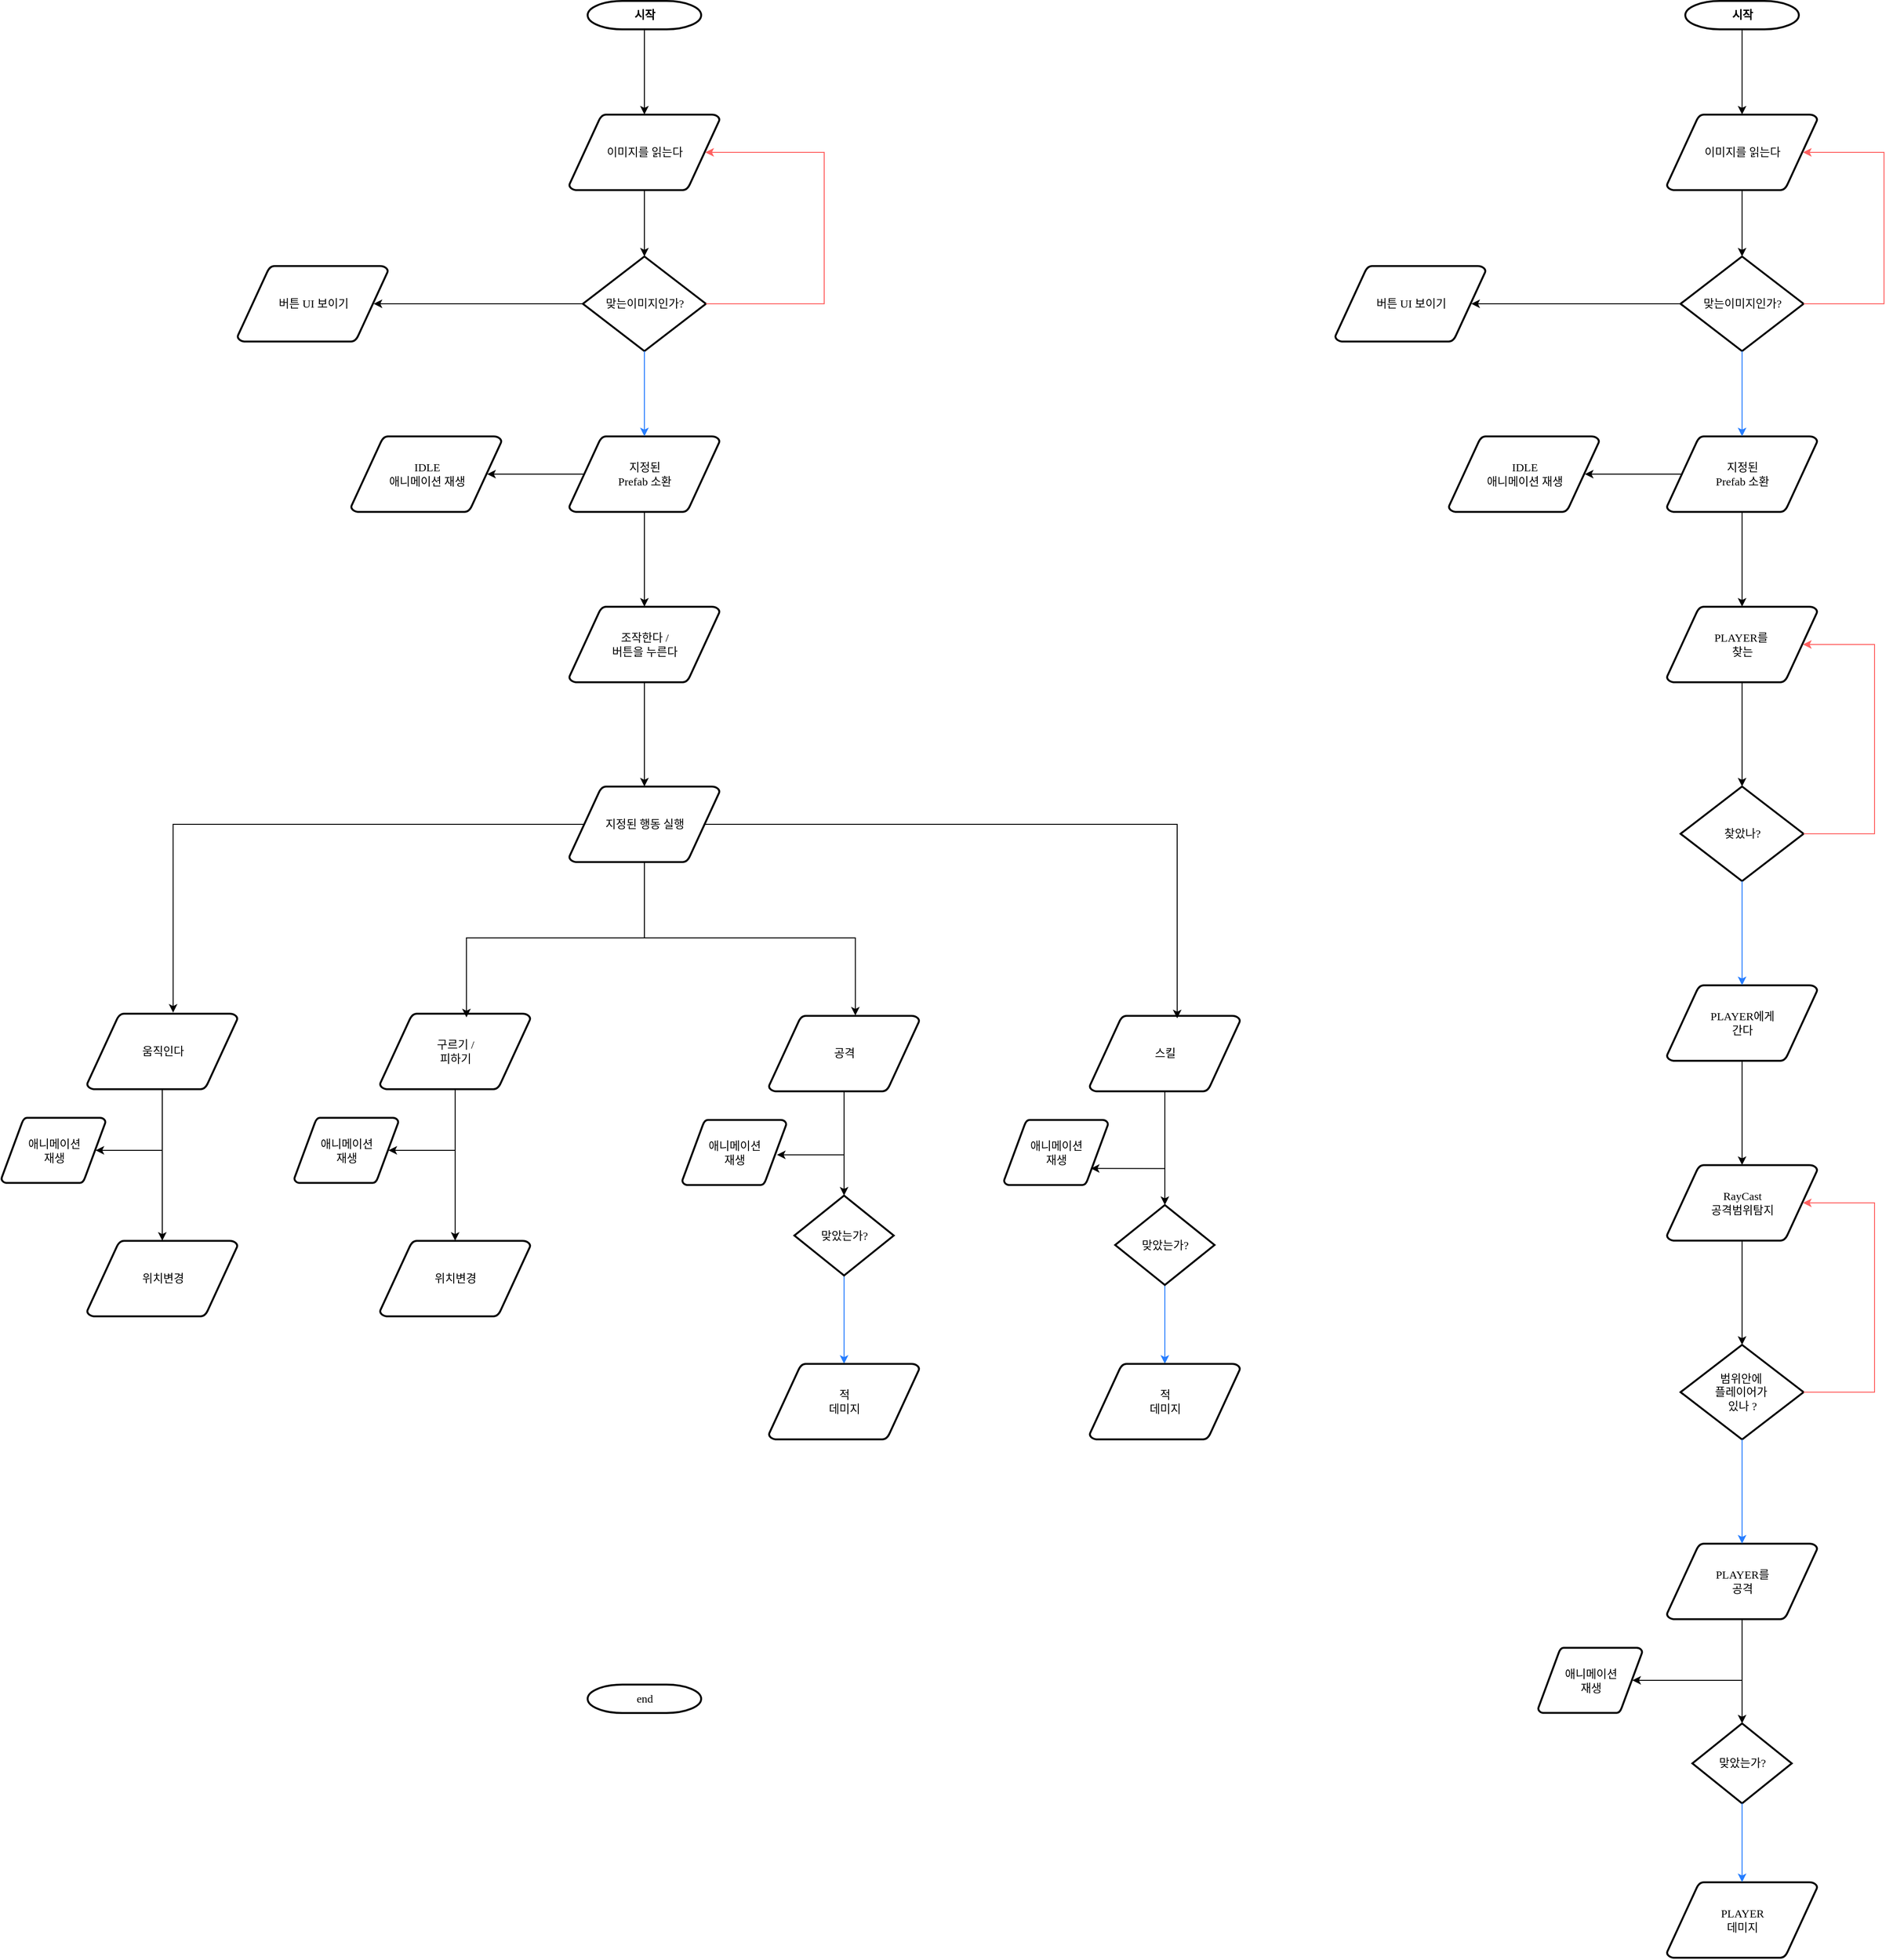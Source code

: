 <mxfile version="24.7.17">
  <diagram id="6a731a19-8d31-9384-78a2-239565b7b9f0" name="Page-1">
    <mxGraphModel dx="5455" dy="2900" grid="1" gridSize="10" guides="1" tooltips="1" connect="1" arrows="1" fold="1" page="1" pageScale="1" pageWidth="1169" pageHeight="827" background="none" math="0" shadow="0">
      <root>
        <mxCell id="0" />
        <mxCell id="1" parent="0" />
        <mxCell id="u-94jC1h6T2prdQo3YRR-79" style="edgeStyle=orthogonalEdgeStyle;rounded=0;hachureGap=4;orthogonalLoop=1;jettySize=auto;html=1;fontFamily=Architects Daughter;fontSource=https%3A%2F%2Ffonts.googleapis.com%2Fcss%3Ffamily%3DArchitects%2BDaughter;" edge="1" parent="1" source="2" target="3">
          <mxGeometry relative="1" as="geometry" />
        </mxCell>
        <mxCell id="2" value="&lt;b&gt;시작&lt;/b&gt;" style="shape=mxgraph.flowchart.terminator;strokeWidth=2;gradientColor=none;gradientDirection=north;fontStyle=0;html=1;fontFamily=d2coding;" parent="1" vertex="1">
          <mxGeometry x="260" y="10" width="120" height="30" as="geometry" />
        </mxCell>
        <mxCell id="3" value="이미지를 읽는다" style="shape=mxgraph.flowchart.data;strokeWidth=2;gradientColor=none;gradientDirection=north;fontStyle=0;html=1;fontFamily=d2coding;" parent="1" vertex="1">
          <mxGeometry x="240.5" y="130" width="159" height="80" as="geometry" />
        </mxCell>
        <mxCell id="5" value="지정된&lt;br&gt;Prefab 소환" style="shape=mxgraph.flowchart.data;strokeWidth=2;gradientColor=none;gradientDirection=north;fontStyle=0;html=1;fontFamily=d2coding;" parent="1" vertex="1">
          <mxGeometry x="240.5" y="470" width="159" height="80" as="geometry" />
        </mxCell>
        <mxCell id="28" value="맞는이미지인가?" style="shape=mxgraph.flowchart.decision;strokeWidth=2;gradientColor=none;gradientDirection=north;fontStyle=0;html=1;fontFamily=d2coding;" parent="1" vertex="1">
          <mxGeometry x="255" y="280" width="130" height="100" as="geometry" />
        </mxCell>
        <mxCell id="34" value="조작한다 /&lt;div&gt;&lt;span style=&quot;background-color: initial;&quot;&gt;버튼을 누른다&lt;/span&gt;&lt;/div&gt;" style="shape=mxgraph.flowchart.data;strokeWidth=2;gradientColor=none;gradientDirection=north;fontStyle=0;html=1;fontFamily=d2coding;" parent="1" vertex="1">
          <mxGeometry x="240.5" y="650" width="159" height="80" as="geometry" />
        </mxCell>
        <mxCell id="40" value="end" style="shape=mxgraph.flowchart.terminator;strokeWidth=2;gradientColor=none;gradientDirection=north;fontStyle=0;html=1;fontFamily=d2coding;" parent="1" vertex="1">
          <mxGeometry x="260" y="1789" width="120" height="30" as="geometry" />
        </mxCell>
        <mxCell id="u-94jC1h6T2prdQo3YRR-58" value="&lt;div&gt;IDLE&lt;/div&gt;애니메이션 재생" style="shape=mxgraph.flowchart.data;strokeWidth=2;gradientColor=none;gradientDirection=north;fontStyle=0;html=1;fontFamily=d2coding;" vertex="1" parent="1">
          <mxGeometry x="10" y="470" width="159" height="80" as="geometry" />
        </mxCell>
        <mxCell id="u-94jC1h6T2prdQo3YRR-59" value="버튼 UI 보이기" style="shape=mxgraph.flowchart.data;strokeWidth=2;gradientColor=none;gradientDirection=north;fontStyle=0;html=1;fontFamily=d2coding;" vertex="1" parent="1">
          <mxGeometry x="-110" y="290" width="159" height="80" as="geometry" />
        </mxCell>
        <mxCell id="u-94jC1h6T2prdQo3YRR-60" value="지정된 행동 실행" style="shape=mxgraph.flowchart.data;strokeWidth=2;gradientColor=none;gradientDirection=north;fontStyle=0;html=1;fontFamily=d2coding;" vertex="1" parent="1">
          <mxGeometry x="240.5" y="840" width="159" height="80" as="geometry" />
        </mxCell>
        <mxCell id="u-94jC1h6T2prdQo3YRR-90" style="edgeStyle=orthogonalEdgeStyle;rounded=0;hachureGap=4;orthogonalLoop=1;jettySize=auto;html=1;fontFamily=Architects Daughter;fontSource=https%3A%2F%2Ffonts.googleapis.com%2Fcss%3Ffamily%3DArchitects%2BDaughter;" edge="1" parent="1" source="u-94jC1h6T2prdQo3YRR-61" target="u-94jC1h6T2prdQo3YRR-78">
          <mxGeometry relative="1" as="geometry" />
        </mxCell>
        <mxCell id="u-94jC1h6T2prdQo3YRR-61" value="움직인다" style="shape=mxgraph.flowchart.data;strokeWidth=2;gradientColor=none;gradientDirection=north;fontStyle=0;html=1;fontFamily=d2coding;" vertex="1" parent="1">
          <mxGeometry x="-269" y="1080" width="159" height="80" as="geometry" />
        </mxCell>
        <mxCell id="u-94jC1h6T2prdQo3YRR-96" style="edgeStyle=orthogonalEdgeStyle;rounded=0;hachureGap=4;orthogonalLoop=1;jettySize=auto;html=1;fontFamily=Architects Daughter;fontSource=https%3A%2F%2Ffonts.googleapis.com%2Fcss%3Ffamily%3DArchitects%2BDaughter;entryX=0.91;entryY=0.536;entryDx=0;entryDy=0;entryPerimeter=0;" edge="1" parent="1" source="u-94jC1h6T2prdQo3YRR-62" target="u-94jC1h6T2prdQo3YRR-69">
          <mxGeometry relative="1" as="geometry">
            <Array as="points">
              <mxPoint x="531" y="1229" />
            </Array>
          </mxGeometry>
        </mxCell>
        <mxCell id="u-94jC1h6T2prdQo3YRR-62" value="공격" style="shape=mxgraph.flowchart.data;strokeWidth=2;gradientColor=none;gradientDirection=north;fontStyle=0;html=1;fontFamily=d2coding;" vertex="1" parent="1">
          <mxGeometry x="451.5" y="1082.25" width="159" height="80" as="geometry" />
        </mxCell>
        <mxCell id="u-94jC1h6T2prdQo3YRR-97" style="edgeStyle=orthogonalEdgeStyle;rounded=0;hachureGap=4;orthogonalLoop=1;jettySize=auto;html=1;fontFamily=Architects Daughter;fontSource=https%3A%2F%2Ffonts.googleapis.com%2Fcss%3Ffamily%3DArchitects%2BDaughter;" edge="1" parent="1" source="u-94jC1h6T2prdQo3YRR-63" target="u-94jC1h6T2prdQo3YRR-73">
          <mxGeometry relative="1" as="geometry" />
        </mxCell>
        <mxCell id="u-94jC1h6T2prdQo3YRR-63" value="스킬" style="shape=mxgraph.flowchart.data;strokeWidth=2;gradientColor=none;gradientDirection=north;fontStyle=0;html=1;fontFamily=d2coding;" vertex="1" parent="1">
          <mxGeometry x="790.5" y="1082.25" width="159" height="80" as="geometry" />
        </mxCell>
        <mxCell id="u-94jC1h6T2prdQo3YRR-64" value="구르기 /&lt;div&gt;피하기&lt;/div&gt;" style="shape=mxgraph.flowchart.data;strokeWidth=2;gradientColor=none;gradientDirection=north;fontStyle=0;html=1;fontFamily=d2coding;" vertex="1" parent="1">
          <mxGeometry x="40.5" y="1080" width="159" height="80" as="geometry" />
        </mxCell>
        <mxCell id="u-94jC1h6T2prdQo3YRR-68" value="애니메이션&lt;div&gt;재생&lt;/div&gt;" style="shape=mxgraph.flowchart.data;strokeWidth=2;gradientColor=none;gradientDirection=north;fontStyle=0;html=1;fontFamily=d2coding;" vertex="1" parent="1">
          <mxGeometry x="-359.5" y="1190" width="110" height="69" as="geometry" />
        </mxCell>
        <mxCell id="u-94jC1h6T2prdQo3YRR-69" value="애니메이션&lt;div&gt;재생&lt;/div&gt;" style="shape=mxgraph.flowchart.data;strokeWidth=2;gradientColor=none;gradientDirection=north;fontStyle=0;html=1;fontFamily=d2coding;" vertex="1" parent="1">
          <mxGeometry x="360" y="1192.25" width="110" height="69" as="geometry" />
        </mxCell>
        <mxCell id="u-94jC1h6T2prdQo3YRR-70" value="애니메이션&lt;div&gt;재생&lt;/div&gt;" style="shape=mxgraph.flowchart.data;strokeWidth=2;gradientColor=none;gradientDirection=north;fontStyle=0;html=1;fontFamily=d2coding;" vertex="1" parent="1">
          <mxGeometry x="700" y="1192.25" width="110" height="69" as="geometry" />
        </mxCell>
        <mxCell id="u-94jC1h6T2prdQo3YRR-71" value="애니메이션&lt;div&gt;재생&lt;/div&gt;" style="shape=mxgraph.flowchart.data;strokeWidth=2;gradientColor=none;gradientDirection=north;fontStyle=0;html=1;fontFamily=d2coding;" vertex="1" parent="1">
          <mxGeometry x="-50" y="1190" width="110" height="69" as="geometry" />
        </mxCell>
        <mxCell id="u-94jC1h6T2prdQo3YRR-99" style="edgeStyle=orthogonalEdgeStyle;rounded=0;hachureGap=4;orthogonalLoop=1;jettySize=auto;html=1;fontFamily=Architects Daughter;fontSource=https%3A%2F%2Ffonts.googleapis.com%2Fcss%3Ffamily%3DArchitects%2BDaughter;strokeColor=#267DFF;" edge="1" parent="1" source="u-94jC1h6T2prdQo3YRR-72" target="u-94jC1h6T2prdQo3YRR-74">
          <mxGeometry relative="1" as="geometry" />
        </mxCell>
        <mxCell id="u-94jC1h6T2prdQo3YRR-72" value="맞았는가?" style="shape=mxgraph.flowchart.decision;strokeWidth=2;gradientColor=none;gradientDirection=north;fontStyle=0;html=1;fontFamily=d2coding;" vertex="1" parent="1">
          <mxGeometry x="478.5" y="1272.25" width="105" height="84.5" as="geometry" />
        </mxCell>
        <mxCell id="u-94jC1h6T2prdQo3YRR-100" style="edgeStyle=orthogonalEdgeStyle;rounded=0;hachureGap=4;orthogonalLoop=1;jettySize=auto;html=1;fontFamily=Architects Daughter;fontSource=https%3A%2F%2Ffonts.googleapis.com%2Fcss%3Ffamily%3DArchitects%2BDaughter;strokeColor=#267DFF;" edge="1" parent="1" source="u-94jC1h6T2prdQo3YRR-73" target="u-94jC1h6T2prdQo3YRR-75">
          <mxGeometry relative="1" as="geometry" />
        </mxCell>
        <mxCell id="u-94jC1h6T2prdQo3YRR-73" value="맞았는가?" style="shape=mxgraph.flowchart.decision;strokeWidth=2;gradientColor=none;gradientDirection=north;fontStyle=0;html=1;fontFamily=d2coding;" vertex="1" parent="1">
          <mxGeometry x="817.5" y="1282.25" width="105" height="84.5" as="geometry" />
        </mxCell>
        <mxCell id="u-94jC1h6T2prdQo3YRR-74" value="&lt;div&gt;적&lt;/div&gt;데미지" style="shape=mxgraph.flowchart.data;strokeWidth=2;gradientColor=none;gradientDirection=north;fontStyle=0;html=1;fontFamily=d2coding;" vertex="1" parent="1">
          <mxGeometry x="451.5" y="1450" width="159" height="80" as="geometry" />
        </mxCell>
        <mxCell id="u-94jC1h6T2prdQo3YRR-75" value="&lt;div&gt;적&lt;/div&gt;데미지" style="shape=mxgraph.flowchart.data;strokeWidth=2;gradientColor=none;gradientDirection=north;fontStyle=0;html=1;fontFamily=d2coding;" vertex="1" parent="1">
          <mxGeometry x="790.5" y="1450" width="159" height="80" as="geometry" />
        </mxCell>
        <mxCell id="u-94jC1h6T2prdQo3YRR-77" value="위치변경" style="shape=mxgraph.flowchart.data;strokeWidth=2;gradientColor=none;gradientDirection=north;fontStyle=0;html=1;fontFamily=d2coding;" vertex="1" parent="1">
          <mxGeometry x="40.5" y="1320" width="159" height="80" as="geometry" />
        </mxCell>
        <mxCell id="u-94jC1h6T2prdQo3YRR-78" value="위치변경" style="shape=mxgraph.flowchart.data;strokeWidth=2;gradientColor=none;gradientDirection=north;fontStyle=0;html=1;fontFamily=d2coding;" vertex="1" parent="1">
          <mxGeometry x="-269" y="1320" width="159" height="80" as="geometry" />
        </mxCell>
        <mxCell id="u-94jC1h6T2prdQo3YRR-80" style="edgeStyle=orthogonalEdgeStyle;rounded=0;hachureGap=4;orthogonalLoop=1;jettySize=auto;html=1;entryX=0.5;entryY=0;entryDx=0;entryDy=0;entryPerimeter=0;fontFamily=Architects Daughter;fontSource=https%3A%2F%2Ffonts.googleapis.com%2Fcss%3Ffamily%3DArchitects%2BDaughter;" edge="1" parent="1" source="3" target="28">
          <mxGeometry relative="1" as="geometry" />
        </mxCell>
        <mxCell id="u-94jC1h6T2prdQo3YRR-81" style="edgeStyle=orthogonalEdgeStyle;rounded=0;hachureGap=4;orthogonalLoop=1;jettySize=auto;html=1;entryX=0.5;entryY=0;entryDx=0;entryDy=0;entryPerimeter=0;fontFamily=Architects Daughter;fontSource=https%3A%2F%2Ffonts.googleapis.com%2Fcss%3Ffamily%3DArchitects%2BDaughter;strokeColor=#267DFF;" edge="1" parent="1" source="28" target="5">
          <mxGeometry relative="1" as="geometry" />
        </mxCell>
        <mxCell id="u-94jC1h6T2prdQo3YRR-82" style="edgeStyle=orthogonalEdgeStyle;rounded=0;hachureGap=4;orthogonalLoop=1;jettySize=auto;html=1;entryX=0.905;entryY=0.5;entryDx=0;entryDy=0;entryPerimeter=0;fontFamily=Architects Daughter;fontSource=https%3A%2F%2Ffonts.googleapis.com%2Fcss%3Ffamily%3DArchitects%2BDaughter;" edge="1" parent="1" source="28" target="u-94jC1h6T2prdQo3YRR-59">
          <mxGeometry relative="1" as="geometry" />
        </mxCell>
        <mxCell id="u-94jC1h6T2prdQo3YRR-83" style="edgeStyle=orthogonalEdgeStyle;rounded=0;hachureGap=4;orthogonalLoop=1;jettySize=auto;html=1;entryX=0.905;entryY=0.5;entryDx=0;entryDy=0;entryPerimeter=0;fontFamily=Architects Daughter;fontSource=https%3A%2F%2Ffonts.googleapis.com%2Fcss%3Ffamily%3DArchitects%2BDaughter;exitX=0.095;exitY=0.5;exitDx=0;exitDy=0;exitPerimeter=0;" edge="1" parent="1" source="5" target="u-94jC1h6T2prdQo3YRR-58">
          <mxGeometry relative="1" as="geometry" />
        </mxCell>
        <mxCell id="u-94jC1h6T2prdQo3YRR-84" style="edgeStyle=orthogonalEdgeStyle;rounded=0;hachureGap=4;orthogonalLoop=1;jettySize=auto;html=1;entryX=0.5;entryY=0;entryDx=0;entryDy=0;entryPerimeter=0;fontFamily=Architects Daughter;fontSource=https%3A%2F%2Ffonts.googleapis.com%2Fcss%3Ffamily%3DArchitects%2BDaughter;" edge="1" parent="1" source="5" target="34">
          <mxGeometry relative="1" as="geometry" />
        </mxCell>
        <mxCell id="u-94jC1h6T2prdQo3YRR-85" style="edgeStyle=orthogonalEdgeStyle;rounded=0;hachureGap=4;orthogonalLoop=1;jettySize=auto;html=1;entryX=0.5;entryY=0;entryDx=0;entryDy=0;entryPerimeter=0;fontFamily=Architects Daughter;fontSource=https%3A%2F%2Ffonts.googleapis.com%2Fcss%3Ffamily%3DArchitects%2BDaughter;" edge="1" parent="1" source="34" target="u-94jC1h6T2prdQo3YRR-60">
          <mxGeometry relative="1" as="geometry" />
        </mxCell>
        <mxCell id="u-94jC1h6T2prdQo3YRR-86" style="edgeStyle=orthogonalEdgeStyle;rounded=0;hachureGap=4;orthogonalLoop=1;jettySize=auto;html=1;entryX=0.575;entryY=0.05;entryDx=0;entryDy=0;entryPerimeter=0;fontFamily=Architects Daughter;fontSource=https%3A%2F%2Ffonts.googleapis.com%2Fcss%3Ffamily%3DArchitects%2BDaughter;exitX=0.5;exitY=1;exitDx=0;exitDy=0;exitPerimeter=0;" edge="1" parent="1" source="u-94jC1h6T2prdQo3YRR-60" target="u-94jC1h6T2prdQo3YRR-64">
          <mxGeometry relative="1" as="geometry" />
        </mxCell>
        <mxCell id="u-94jC1h6T2prdQo3YRR-87" style="edgeStyle=orthogonalEdgeStyle;rounded=0;hachureGap=4;orthogonalLoop=1;jettySize=auto;html=1;exitX=0.095;exitY=0.5;exitDx=0;exitDy=0;exitPerimeter=0;entryX=0.572;entryY=-0.012;entryDx=0;entryDy=0;entryPerimeter=0;fontFamily=Architects Daughter;fontSource=https%3A%2F%2Ffonts.googleapis.com%2Fcss%3Ffamily%3DArchitects%2BDaughter;" edge="1" parent="1" source="u-94jC1h6T2prdQo3YRR-60" target="u-94jC1h6T2prdQo3YRR-61">
          <mxGeometry relative="1" as="geometry" />
        </mxCell>
        <mxCell id="u-94jC1h6T2prdQo3YRR-88" style="edgeStyle=orthogonalEdgeStyle;rounded=0;hachureGap=4;orthogonalLoop=1;jettySize=auto;html=1;entryX=0.582;entryY=0.034;entryDx=0;entryDy=0;entryPerimeter=0;fontFamily=Architects Daughter;fontSource=https%3A%2F%2Ffonts.googleapis.com%2Fcss%3Ffamily%3DArchitects%2BDaughter;exitX=0.905;exitY=0.5;exitDx=0;exitDy=0;exitPerimeter=0;" edge="1" parent="1" source="u-94jC1h6T2prdQo3YRR-60" target="u-94jC1h6T2prdQo3YRR-63">
          <mxGeometry relative="1" as="geometry">
            <mxPoint x="410" y="880" as="sourcePoint" />
          </mxGeometry>
        </mxCell>
        <mxCell id="u-94jC1h6T2prdQo3YRR-89" style="edgeStyle=orthogonalEdgeStyle;rounded=0;hachureGap=4;orthogonalLoop=1;jettySize=auto;html=1;entryX=0.575;entryY=-0.003;entryDx=0;entryDy=0;entryPerimeter=0;fontFamily=Architects Daughter;fontSource=https%3A%2F%2Ffonts.googleapis.com%2Fcss%3Ffamily%3DArchitects%2BDaughter;exitX=0.5;exitY=1;exitDx=0;exitDy=0;exitPerimeter=0;" edge="1" parent="1" target="u-94jC1h6T2prdQo3YRR-62">
          <mxGeometry relative="1" as="geometry">
            <mxPoint x="300" y="920" as="sourcePoint" />
            <Array as="points">
              <mxPoint x="320" y="920" />
              <mxPoint x="320" y="1000" />
              <mxPoint x="543" y="1000" />
            </Array>
          </mxGeometry>
        </mxCell>
        <mxCell id="u-94jC1h6T2prdQo3YRR-91" style="edgeStyle=orthogonalEdgeStyle;rounded=0;hachureGap=4;orthogonalLoop=1;jettySize=auto;html=1;entryX=0.905;entryY=0.5;entryDx=0;entryDy=0;entryPerimeter=0;fontFamily=Architects Daughter;fontSource=https%3A%2F%2Ffonts.googleapis.com%2Fcss%3Ffamily%3DArchitects%2BDaughter;" edge="1" parent="1" source="u-94jC1h6T2prdQo3YRR-61" target="u-94jC1h6T2prdQo3YRR-68">
          <mxGeometry relative="1" as="geometry">
            <Array as="points">
              <mxPoint x="-189" y="1225" />
            </Array>
          </mxGeometry>
        </mxCell>
        <mxCell id="u-94jC1h6T2prdQo3YRR-92" style="edgeStyle=orthogonalEdgeStyle;rounded=0;hachureGap=4;orthogonalLoop=1;jettySize=auto;html=1;entryX=0.5;entryY=0;entryDx=0;entryDy=0;entryPerimeter=0;fontFamily=Architects Daughter;fontSource=https%3A%2F%2Ffonts.googleapis.com%2Fcss%3Ffamily%3DArchitects%2BDaughter;" edge="1" parent="1" source="u-94jC1h6T2prdQo3YRR-64" target="u-94jC1h6T2prdQo3YRR-77">
          <mxGeometry relative="1" as="geometry" />
        </mxCell>
        <mxCell id="u-94jC1h6T2prdQo3YRR-93" style="edgeStyle=orthogonalEdgeStyle;rounded=0;hachureGap=4;orthogonalLoop=1;jettySize=auto;html=1;entryX=0.905;entryY=0.5;entryDx=0;entryDy=0;entryPerimeter=0;fontFamily=Architects Daughter;fontSource=https%3A%2F%2Ffonts.googleapis.com%2Fcss%3Ffamily%3DArchitects%2BDaughter;" edge="1" parent="1" source="u-94jC1h6T2prdQo3YRR-64" target="u-94jC1h6T2prdQo3YRR-71">
          <mxGeometry relative="1" as="geometry">
            <Array as="points">
              <mxPoint x="120" y="1225" />
            </Array>
          </mxGeometry>
        </mxCell>
        <mxCell id="u-94jC1h6T2prdQo3YRR-94" style="edgeStyle=orthogonalEdgeStyle;rounded=0;hachureGap=4;orthogonalLoop=1;jettySize=auto;html=1;entryX=0.5;entryY=0;entryDx=0;entryDy=0;entryPerimeter=0;fontFamily=Architects Daughter;fontSource=https%3A%2F%2Ffonts.googleapis.com%2Fcss%3Ffamily%3DArchitects%2BDaughter;" edge="1" parent="1" source="u-94jC1h6T2prdQo3YRR-62" target="u-94jC1h6T2prdQo3YRR-72">
          <mxGeometry relative="1" as="geometry" />
        </mxCell>
        <mxCell id="u-94jC1h6T2prdQo3YRR-98" style="edgeStyle=orthogonalEdgeStyle;rounded=0;hachureGap=4;orthogonalLoop=1;jettySize=auto;html=1;entryX=0.835;entryY=0.745;entryDx=0;entryDy=0;entryPerimeter=0;fontFamily=Architects Daughter;fontSource=https%3A%2F%2Ffonts.googleapis.com%2Fcss%3Ffamily%3DArchitects%2BDaughter;" edge="1" parent="1" source="u-94jC1h6T2prdQo3YRR-63" target="u-94jC1h6T2prdQo3YRR-70">
          <mxGeometry relative="1" as="geometry">
            <Array as="points">
              <mxPoint x="870" y="1244" />
            </Array>
          </mxGeometry>
        </mxCell>
        <mxCell id="u-94jC1h6T2prdQo3YRR-101" value="이미지를 읽는다" style="shape=mxgraph.flowchart.data;strokeWidth=2;gradientColor=none;gradientDirection=north;fontStyle=0;html=1;fontFamily=d2coding;" vertex="1" parent="1">
          <mxGeometry x="1400.5" y="130" width="159" height="80" as="geometry" />
        </mxCell>
        <mxCell id="u-94jC1h6T2prdQo3YRR-102" value="지정된&lt;br&gt;Prefab 소환" style="shape=mxgraph.flowchart.data;strokeWidth=2;gradientColor=none;gradientDirection=north;fontStyle=0;html=1;fontFamily=d2coding;" vertex="1" parent="1">
          <mxGeometry x="1400.5" y="470" width="159" height="80" as="geometry" />
        </mxCell>
        <mxCell id="u-94jC1h6T2prdQo3YRR-103" value="맞는이미지인가?" style="shape=mxgraph.flowchart.decision;strokeWidth=2;gradientColor=none;gradientDirection=north;fontStyle=0;html=1;fontFamily=d2coding;" vertex="1" parent="1">
          <mxGeometry x="1415" y="280" width="130" height="100" as="geometry" />
        </mxCell>
        <mxCell id="u-94jC1h6T2prdQo3YRR-104" value="&lt;div&gt;IDLE&lt;/div&gt;애니메이션 재생" style="shape=mxgraph.flowchart.data;strokeWidth=2;gradientColor=none;gradientDirection=north;fontStyle=0;html=1;fontFamily=d2coding;" vertex="1" parent="1">
          <mxGeometry x="1170" y="470" width="159" height="80" as="geometry" />
        </mxCell>
        <mxCell id="u-94jC1h6T2prdQo3YRR-105" value="버튼 UI 보이기" style="shape=mxgraph.flowchart.data;strokeWidth=2;gradientColor=none;gradientDirection=north;fontStyle=0;html=1;fontFamily=d2coding;" vertex="1" parent="1">
          <mxGeometry x="1050" y="290" width="159" height="80" as="geometry" />
        </mxCell>
        <mxCell id="u-94jC1h6T2prdQo3YRR-106" style="edgeStyle=orthogonalEdgeStyle;rounded=0;hachureGap=4;orthogonalLoop=1;jettySize=auto;html=1;entryX=0.5;entryY=0;entryDx=0;entryDy=0;entryPerimeter=0;fontFamily=Architects Daughter;fontSource=https%3A%2F%2Ffonts.googleapis.com%2Fcss%3Ffamily%3DArchitects%2BDaughter;" edge="1" source="u-94jC1h6T2prdQo3YRR-101" target="u-94jC1h6T2prdQo3YRR-103" parent="1">
          <mxGeometry relative="1" as="geometry" />
        </mxCell>
        <mxCell id="u-94jC1h6T2prdQo3YRR-107" style="edgeStyle=orthogonalEdgeStyle;rounded=0;hachureGap=4;orthogonalLoop=1;jettySize=auto;html=1;entryX=0.5;entryY=0;entryDx=0;entryDy=0;entryPerimeter=0;fontFamily=Architects Daughter;fontSource=https%3A%2F%2Ffonts.googleapis.com%2Fcss%3Ffamily%3DArchitects%2BDaughter;strokeColor=#267DFF;" edge="1" source="u-94jC1h6T2prdQo3YRR-103" target="u-94jC1h6T2prdQo3YRR-102" parent="1">
          <mxGeometry relative="1" as="geometry">
            <Array as="points">
              <mxPoint x="1480" y="400" />
              <mxPoint x="1480" y="400" />
            </Array>
          </mxGeometry>
        </mxCell>
        <mxCell id="u-94jC1h6T2prdQo3YRR-108" style="edgeStyle=orthogonalEdgeStyle;rounded=0;hachureGap=4;orthogonalLoop=1;jettySize=auto;html=1;entryX=0.905;entryY=0.5;entryDx=0;entryDy=0;entryPerimeter=0;fontFamily=Architects Daughter;fontSource=https%3A%2F%2Ffonts.googleapis.com%2Fcss%3Ffamily%3DArchitects%2BDaughter;" edge="1" source="u-94jC1h6T2prdQo3YRR-103" target="u-94jC1h6T2prdQo3YRR-105" parent="1">
          <mxGeometry relative="1" as="geometry" />
        </mxCell>
        <mxCell id="u-94jC1h6T2prdQo3YRR-109" style="edgeStyle=orthogonalEdgeStyle;rounded=0;hachureGap=4;orthogonalLoop=1;jettySize=auto;html=1;entryX=0.905;entryY=0.5;entryDx=0;entryDy=0;entryPerimeter=0;fontFamily=Architects Daughter;fontSource=https%3A%2F%2Ffonts.googleapis.com%2Fcss%3Ffamily%3DArchitects%2BDaughter;exitX=0.095;exitY=0.5;exitDx=0;exitDy=0;exitPerimeter=0;" edge="1" source="u-94jC1h6T2prdQo3YRR-102" target="u-94jC1h6T2prdQo3YRR-104" parent="1">
          <mxGeometry relative="1" as="geometry" />
        </mxCell>
        <mxCell id="u-94jC1h6T2prdQo3YRR-111" value="PLAYER를&amp;nbsp;&lt;div&gt;찾는&lt;/div&gt;" style="shape=mxgraph.flowchart.data;strokeWidth=2;gradientColor=none;gradientDirection=north;fontStyle=0;html=1;fontFamily=d2coding;" vertex="1" parent="1">
          <mxGeometry x="1400.5" y="650" width="159" height="80" as="geometry" />
        </mxCell>
        <mxCell id="u-94jC1h6T2prdQo3YRR-112" style="edgeStyle=orthogonalEdgeStyle;rounded=0;hachureGap=4;orthogonalLoop=1;jettySize=auto;html=1;exitX=1;exitY=0.5;exitDx=0;exitDy=0;exitPerimeter=0;entryX=0.905;entryY=0.5;entryDx=0;entryDy=0;entryPerimeter=0;fontFamily=Architects Daughter;fontSource=https%3A%2F%2Ffonts.googleapis.com%2Fcss%3Ffamily%3DArchitects%2BDaughter;strokeColor=#FF6161;" edge="1" parent="1" source="28" target="3">
          <mxGeometry relative="1" as="geometry">
            <Array as="points">
              <mxPoint x="510" y="330" />
              <mxPoint x="510" y="170" />
            </Array>
          </mxGeometry>
        </mxCell>
        <mxCell id="u-94jC1h6T2prdQo3YRR-113" value="찾았나?" style="shape=mxgraph.flowchart.decision;strokeWidth=2;gradientColor=none;gradientDirection=north;fontStyle=0;html=1;fontFamily=d2coding;" vertex="1" parent="1">
          <mxGeometry x="1415" y="840" width="130" height="100" as="geometry" />
        </mxCell>
        <mxCell id="u-94jC1h6T2prdQo3YRR-114" value="PLAYER에게&lt;br&gt;&lt;div&gt;간다&lt;/div&gt;" style="shape=mxgraph.flowchart.data;strokeWidth=2;gradientColor=none;gradientDirection=north;fontStyle=0;html=1;fontFamily=d2coding;" vertex="1" parent="1">
          <mxGeometry x="1400.5" y="1050" width="159" height="80" as="geometry" />
        </mxCell>
        <mxCell id="u-94jC1h6T2prdQo3YRR-128" style="edgeStyle=orthogonalEdgeStyle;rounded=0;hachureGap=4;orthogonalLoop=1;jettySize=auto;html=1;fontFamily=Architects Daughter;fontSource=https%3A%2F%2Ffonts.googleapis.com%2Fcss%3Ffamily%3DArchitects%2BDaughter;" edge="1" parent="1" source="u-94jC1h6T2prdQo3YRR-115" target="u-94jC1h6T2prdQo3YRR-116">
          <mxGeometry relative="1" as="geometry" />
        </mxCell>
        <mxCell id="u-94jC1h6T2prdQo3YRR-115" value="RayCast&lt;div&gt;공격범위탐지&lt;/div&gt;" style="shape=mxgraph.flowchart.data;strokeWidth=2;gradientColor=none;gradientDirection=north;fontStyle=0;html=1;fontFamily=d2coding;" vertex="1" parent="1">
          <mxGeometry x="1400.5" y="1240" width="159" height="80" as="geometry" />
        </mxCell>
        <mxCell id="u-94jC1h6T2prdQo3YRR-116" value="범위안에&amp;nbsp;&lt;div&gt;플레이어가&amp;nbsp;&lt;/div&gt;&lt;div&gt;있나 ?&lt;/div&gt;" style="shape=mxgraph.flowchart.decision;strokeWidth=2;gradientColor=none;gradientDirection=north;fontStyle=0;html=1;fontFamily=d2coding;" vertex="1" parent="1">
          <mxGeometry x="1415" y="1430" width="130" height="100" as="geometry" />
        </mxCell>
        <mxCell id="u-94jC1h6T2prdQo3YRR-133" style="edgeStyle=orthogonalEdgeStyle;rounded=0;hachureGap=4;orthogonalLoop=1;jettySize=auto;html=1;fontFamily=Architects Daughter;fontSource=https%3A%2F%2Ffonts.googleapis.com%2Fcss%3Ffamily%3DArchitects%2BDaughter;entryX=0.905;entryY=0.5;entryDx=0;entryDy=0;entryPerimeter=0;" edge="1" parent="1" source="u-94jC1h6T2prdQo3YRR-117" target="u-94jC1h6T2prdQo3YRR-120">
          <mxGeometry relative="1" as="geometry">
            <Array as="points">
              <mxPoint x="1480" y="1784" />
            </Array>
          </mxGeometry>
        </mxCell>
        <mxCell id="u-94jC1h6T2prdQo3YRR-117" value="PLAYER를&lt;br&gt;&lt;div&gt;공격&lt;/div&gt;" style="shape=mxgraph.flowchart.data;strokeWidth=2;gradientColor=none;gradientDirection=north;fontStyle=0;html=1;fontFamily=d2coding;" vertex="1" parent="1">
          <mxGeometry x="1400.5" y="1640" width="159" height="80" as="geometry" />
        </mxCell>
        <mxCell id="u-94jC1h6T2prdQo3YRR-118" value="맞았는가?" style="shape=mxgraph.flowchart.decision;strokeWidth=2;gradientColor=none;gradientDirection=north;fontStyle=0;html=1;fontFamily=d2coding;" vertex="1" parent="1">
          <mxGeometry x="1427.5" y="1830" width="105" height="84.5" as="geometry" />
        </mxCell>
        <mxCell id="u-94jC1h6T2prdQo3YRR-119" value="PLAYER&lt;div&gt;데미지&lt;/div&gt;" style="shape=mxgraph.flowchart.data;strokeWidth=2;gradientColor=none;gradientDirection=north;fontStyle=0;html=1;fontFamily=d2coding;" vertex="1" parent="1">
          <mxGeometry x="1400.5" y="1997.75" width="159" height="80" as="geometry" />
        </mxCell>
        <mxCell id="u-94jC1h6T2prdQo3YRR-120" value="애니메이션&lt;div&gt;재생&lt;/div&gt;" style="shape=mxgraph.flowchart.data;strokeWidth=2;gradientColor=none;gradientDirection=north;fontStyle=0;html=1;fontFamily=d2coding;" vertex="1" parent="1">
          <mxGeometry x="1264.5" y="1750" width="110" height="69" as="geometry" />
        </mxCell>
        <mxCell id="u-94jC1h6T2prdQo3YRR-122" style="edgeStyle=orthogonalEdgeStyle;rounded=0;hachureGap=4;orthogonalLoop=1;jettySize=auto;html=1;fontFamily=Architects Daughter;fontSource=https%3A%2F%2Ffonts.googleapis.com%2Fcss%3Ffamily%3DArchitects%2BDaughter;" edge="1" parent="1" source="u-94jC1h6T2prdQo3YRR-121" target="u-94jC1h6T2prdQo3YRR-101">
          <mxGeometry relative="1" as="geometry" />
        </mxCell>
        <mxCell id="u-94jC1h6T2prdQo3YRR-121" value="&lt;b&gt;시작&lt;/b&gt;" style="shape=mxgraph.flowchart.terminator;strokeWidth=2;gradientColor=none;gradientDirection=north;fontStyle=0;html=1;fontFamily=d2coding;" vertex="1" parent="1">
          <mxGeometry x="1420" y="10" width="120" height="30" as="geometry" />
        </mxCell>
        <mxCell id="u-94jC1h6T2prdQo3YRR-123" style="edgeStyle=orthogonalEdgeStyle;rounded=0;hachureGap=4;orthogonalLoop=1;jettySize=auto;html=1;entryX=0.5;entryY=0;entryDx=0;entryDy=0;entryPerimeter=0;fontFamily=Architects Daughter;fontSource=https%3A%2F%2Ffonts.googleapis.com%2Fcss%3Ffamily%3DArchitects%2BDaughter;" edge="1" parent="1" source="u-94jC1h6T2prdQo3YRR-102" target="u-94jC1h6T2prdQo3YRR-111">
          <mxGeometry relative="1" as="geometry" />
        </mxCell>
        <mxCell id="u-94jC1h6T2prdQo3YRR-124" style="edgeStyle=orthogonalEdgeStyle;rounded=0;hachureGap=4;orthogonalLoop=1;jettySize=auto;html=1;entryX=0.5;entryY=0;entryDx=0;entryDy=0;entryPerimeter=0;fontFamily=Architects Daughter;fontSource=https%3A%2F%2Ffonts.googleapis.com%2Fcss%3Ffamily%3DArchitects%2BDaughter;" edge="1" parent="1" source="u-94jC1h6T2prdQo3YRR-111" target="u-94jC1h6T2prdQo3YRR-113">
          <mxGeometry relative="1" as="geometry" />
        </mxCell>
        <mxCell id="u-94jC1h6T2prdQo3YRR-125" style="edgeStyle=orthogonalEdgeStyle;rounded=0;hachureGap=4;orthogonalLoop=1;jettySize=auto;html=1;entryX=0.5;entryY=0;entryDx=0;entryDy=0;entryPerimeter=0;fontFamily=Architects Daughter;fontSource=https%3A%2F%2Ffonts.googleapis.com%2Fcss%3Ffamily%3DArchitects%2BDaughter;strokeColor=#267DFF;" edge="1" parent="1" source="u-94jC1h6T2prdQo3YRR-113" target="u-94jC1h6T2prdQo3YRR-114">
          <mxGeometry relative="1" as="geometry" />
        </mxCell>
        <mxCell id="u-94jC1h6T2prdQo3YRR-126" style="edgeStyle=orthogonalEdgeStyle;rounded=0;hachureGap=4;orthogonalLoop=1;jettySize=auto;html=1;entryX=0.905;entryY=0.5;entryDx=0;entryDy=0;entryPerimeter=0;fontFamily=Architects Daughter;fontSource=https%3A%2F%2Ffonts.googleapis.com%2Fcss%3Ffamily%3DArchitects%2BDaughter;strokeColor=#FF6161;" edge="1" parent="1" source="u-94jC1h6T2prdQo3YRR-113" target="u-94jC1h6T2prdQo3YRR-111">
          <mxGeometry relative="1" as="geometry">
            <Array as="points">
              <mxPoint x="1620" y="890" />
              <mxPoint x="1620" y="690" />
            </Array>
          </mxGeometry>
        </mxCell>
        <mxCell id="u-94jC1h6T2prdQo3YRR-127" style="edgeStyle=orthogonalEdgeStyle;rounded=0;hachureGap=4;orthogonalLoop=1;jettySize=auto;html=1;entryX=0.5;entryY=0;entryDx=0;entryDy=0;entryPerimeter=0;fontFamily=Architects Daughter;fontSource=https%3A%2F%2Ffonts.googleapis.com%2Fcss%3Ffamily%3DArchitects%2BDaughter;" edge="1" parent="1" source="u-94jC1h6T2prdQo3YRR-114" target="u-94jC1h6T2prdQo3YRR-115">
          <mxGeometry relative="1" as="geometry" />
        </mxCell>
        <mxCell id="u-94jC1h6T2prdQo3YRR-130" style="edgeStyle=orthogonalEdgeStyle;rounded=0;hachureGap=4;orthogonalLoop=1;jettySize=auto;html=1;entryX=0.905;entryY=0.5;entryDx=0;entryDy=0;entryPerimeter=0;fontFamily=Architects Daughter;fontSource=https%3A%2F%2Ffonts.googleapis.com%2Fcss%3Ffamily%3DArchitects%2BDaughter;strokeColor=#FF6161;" edge="1" parent="1" source="u-94jC1h6T2prdQo3YRR-116" target="u-94jC1h6T2prdQo3YRR-115">
          <mxGeometry relative="1" as="geometry">
            <Array as="points">
              <mxPoint x="1620" y="1480" />
              <mxPoint x="1620" y="1280" />
            </Array>
          </mxGeometry>
        </mxCell>
        <mxCell id="u-94jC1h6T2prdQo3YRR-131" style="edgeStyle=orthogonalEdgeStyle;rounded=0;hachureGap=4;orthogonalLoop=1;jettySize=auto;html=1;entryX=0.5;entryY=0;entryDx=0;entryDy=0;entryPerimeter=0;fontFamily=Architects Daughter;fontSource=https%3A%2F%2Ffonts.googleapis.com%2Fcss%3Ffamily%3DArchitects%2BDaughter;" edge="1" parent="1" source="u-94jC1h6T2prdQo3YRR-117" target="u-94jC1h6T2prdQo3YRR-118">
          <mxGeometry relative="1" as="geometry" />
        </mxCell>
        <mxCell id="u-94jC1h6T2prdQo3YRR-132" style="edgeStyle=orthogonalEdgeStyle;rounded=0;hachureGap=4;orthogonalLoop=1;jettySize=auto;html=1;entryX=0.5;entryY=0;entryDx=0;entryDy=0;entryPerimeter=0;fontFamily=Architects Daughter;fontSource=https%3A%2F%2Ffonts.googleapis.com%2Fcss%3Ffamily%3DArchitects%2BDaughter;strokeColor=#267DFF;" edge="1" parent="1" source="u-94jC1h6T2prdQo3YRR-116" target="u-94jC1h6T2prdQo3YRR-117">
          <mxGeometry relative="1" as="geometry" />
        </mxCell>
        <mxCell id="u-94jC1h6T2prdQo3YRR-134" style="edgeStyle=orthogonalEdgeStyle;rounded=0;hachureGap=4;orthogonalLoop=1;jettySize=auto;html=1;entryX=0.5;entryY=0;entryDx=0;entryDy=0;entryPerimeter=0;fontFamily=Architects Daughter;fontSource=https%3A%2F%2Ffonts.googleapis.com%2Fcss%3Ffamily%3DArchitects%2BDaughter;strokeColor=#267DFF;" edge="1" parent="1" source="u-94jC1h6T2prdQo3YRR-118" target="u-94jC1h6T2prdQo3YRR-119">
          <mxGeometry relative="1" as="geometry" />
        </mxCell>
        <mxCell id="u-94jC1h6T2prdQo3YRR-136" style="edgeStyle=orthogonalEdgeStyle;rounded=0;hachureGap=4;orthogonalLoop=1;jettySize=auto;html=1;entryX=0.905;entryY=0.5;entryDx=0;entryDy=0;entryPerimeter=0;fontFamily=Architects Daughter;fontSource=https%3A%2F%2Ffonts.googleapis.com%2Fcss%3Ffamily%3DArchitects%2BDaughter;strokeColor=#FF6161;" edge="1" parent="1" source="u-94jC1h6T2prdQo3YRR-103" target="u-94jC1h6T2prdQo3YRR-101">
          <mxGeometry relative="1" as="geometry">
            <Array as="points">
              <mxPoint x="1630" y="330" />
              <mxPoint x="1630" y="170" />
            </Array>
          </mxGeometry>
        </mxCell>
      </root>
    </mxGraphModel>
  </diagram>
</mxfile>
